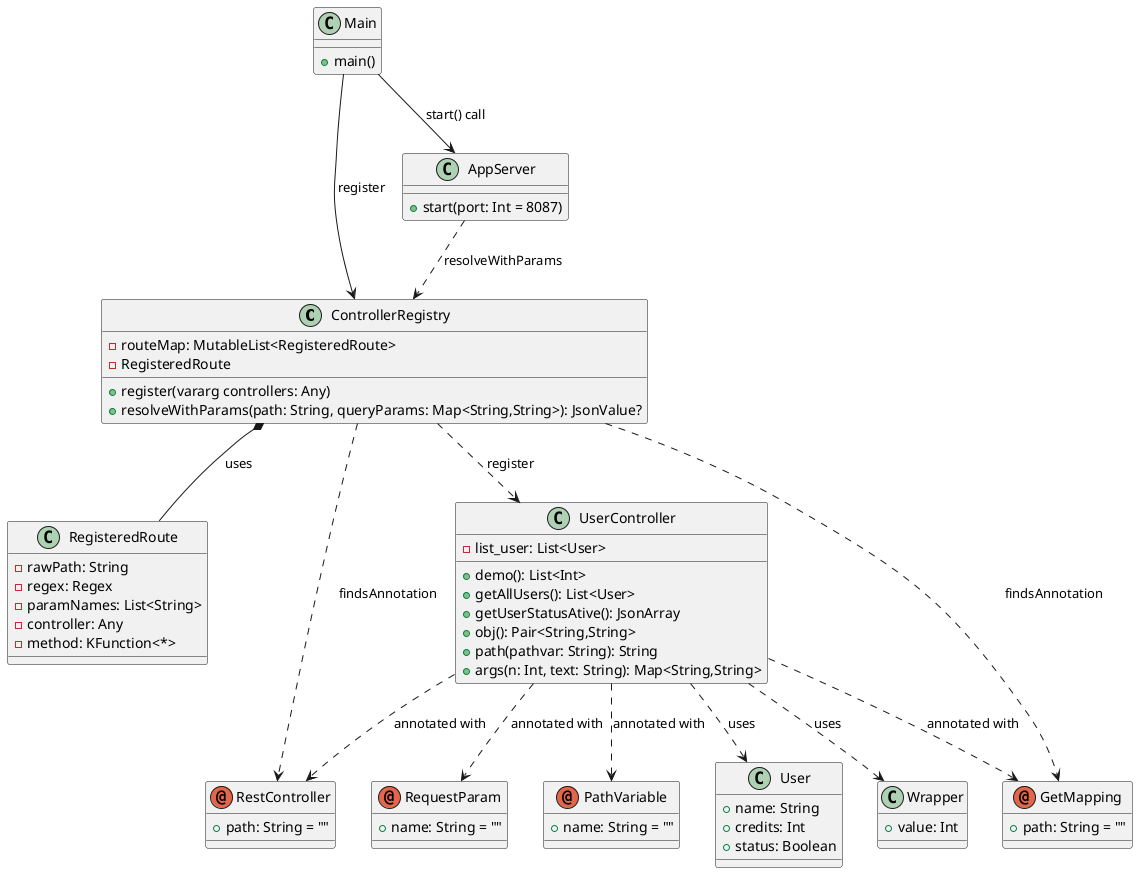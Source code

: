@startuml

' Pacote Framework.Core

class ControllerRegistry {
    - routeMap: MutableList<RegisteredRoute>
    - RegisteredRoute
    + register(vararg controllers: Any)
    + resolveWithParams(path: String, queryParams: Map<String,String>): JsonValue?
}

class RegisteredRoute {
    - rawPath: String
    - regex: Regex
    - paramNames: List<String>
    - controller: Any
    - method: KFunction<*>
}

ControllerRegistry *-- RegisteredRoute : uses

' Pacote Server
class AppServer {
    + start(port: Int = 8087)
}

' Pacote Controllers

class UserController {
    - list_user: List<User>
    + demo(): List<Int>
    + getAllUsers(): List<User>
    + getUserStatusAtive(): JsonArray
    + obj(): Pair<String,String>
    + path(pathvar: String): String
    + args(n: Int, text: String): Map<String,String>
}

class User {
    + name: String
    + credits: Int
    + status: Boolean
}

class Wrapper {
    + value: Int
}

class Main{
 + main()
}


' Annotations

annotation RestController {
    + path: String = ""
}
annotation GetMapping {
    + path: String = ""
}
annotation RequestParam {
    + name: String = ""
}
annotation PathVariable {
    + name: String = ""
}


' Relações entre ControllerRegistry e UserController
ControllerRegistry ..> UserController : register
UserController ..> User : uses
UserController ..> Wrapper : uses

' Relações entre ControllerRegistry e annotations
ControllerRegistry ..> RestController : findsAnnotation
ControllerRegistry ..> GetMapping : findsAnnotation
UserController ..> RestController : annotated with
UserController ..> GetMapping : annotated with
UserController ..> RequestParam : annotated with
UserController ..> PathVariable : annotated with

Main --> ControllerRegistry : register
Main --> AppServer : start() call

AppServer ..> ControllerRegistry : resolveWithParams

@enduml
